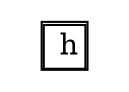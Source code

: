 digraph G { 
  node [shape = name]; 
  2[label=  <<table border= "1 " cellspacing= " 0 "><tr> 
<td> h</td> </tr> 
</table>>  shape = none ]; 
 }
